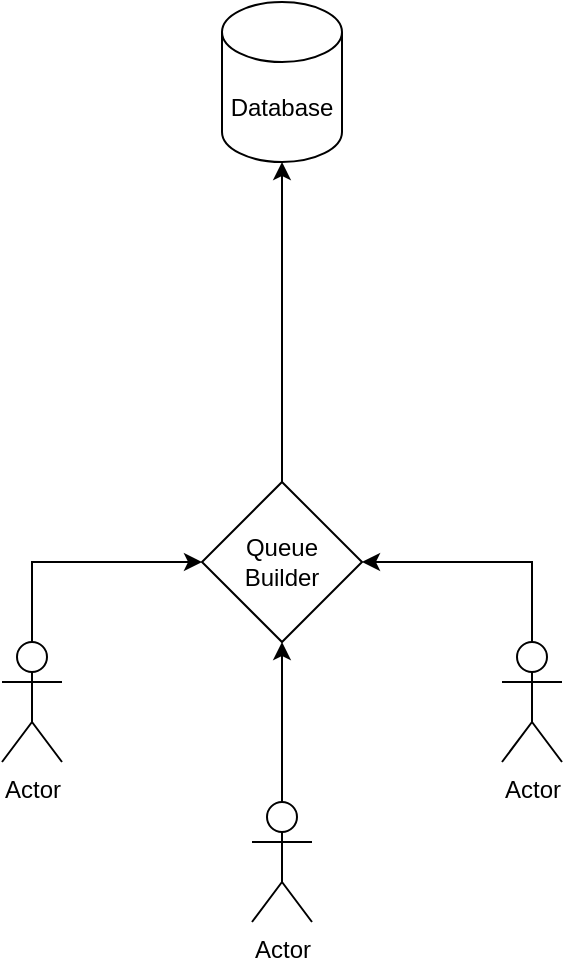 <mxfile version="21.2.9" type="github">
  <diagram name="Page-1" id="gdt6Ws-XXvEJzLM02o73">
    <mxGraphModel dx="1377" dy="788" grid="1" gridSize="10" guides="1" tooltips="1" connect="1" arrows="1" fold="1" page="1" pageScale="1" pageWidth="850" pageHeight="1100" math="0" shadow="0">
      <root>
        <mxCell id="0" />
        <mxCell id="1" parent="0" />
        <mxCell id="MQQ1WQOfpmjCNncr53Cv-4" style="edgeStyle=orthogonalEdgeStyle;rounded=0;orthogonalLoop=1;jettySize=auto;html=1;entryX=0;entryY=0.5;entryDx=0;entryDy=0;exitX=0.5;exitY=0;exitDx=0;exitDy=0;exitPerimeter=0;" edge="1" parent="1" source="MQQ1WQOfpmjCNncr53Cv-1" target="MQQ1WQOfpmjCNncr53Cv-3">
          <mxGeometry relative="1" as="geometry" />
        </mxCell>
        <mxCell id="MQQ1WQOfpmjCNncr53Cv-1" value="Actor" style="shape=umlActor;verticalLabelPosition=bottom;verticalAlign=top;html=1;outlineConnect=0;" vertex="1" parent="1">
          <mxGeometry x="260" y="440" width="30" height="60" as="geometry" />
        </mxCell>
        <mxCell id="MQQ1WQOfpmjCNncr53Cv-5" style="edgeStyle=orthogonalEdgeStyle;rounded=0;orthogonalLoop=1;jettySize=auto;html=1;entryX=1;entryY=0.5;entryDx=0;entryDy=0;exitX=0.5;exitY=0;exitDx=0;exitDy=0;exitPerimeter=0;" edge="1" parent="1" source="MQQ1WQOfpmjCNncr53Cv-2" target="MQQ1WQOfpmjCNncr53Cv-3">
          <mxGeometry relative="1" as="geometry" />
        </mxCell>
        <mxCell id="MQQ1WQOfpmjCNncr53Cv-2" value="Actor" style="shape=umlActor;verticalLabelPosition=bottom;verticalAlign=top;html=1;outlineConnect=0;" vertex="1" parent="1">
          <mxGeometry x="510" y="440" width="30" height="60" as="geometry" />
        </mxCell>
        <mxCell id="MQQ1WQOfpmjCNncr53Cv-11" style="edgeStyle=orthogonalEdgeStyle;rounded=0;orthogonalLoop=1;jettySize=auto;html=1;entryX=0.5;entryY=1;entryDx=0;entryDy=0;entryPerimeter=0;" edge="1" parent="1" source="MQQ1WQOfpmjCNncr53Cv-3" target="MQQ1WQOfpmjCNncr53Cv-6">
          <mxGeometry relative="1" as="geometry" />
        </mxCell>
        <mxCell id="MQQ1WQOfpmjCNncr53Cv-3" value="Queue&lt;br&gt;Builder" style="rhombus;whiteSpace=wrap;html=1;" vertex="1" parent="1">
          <mxGeometry x="360" y="360" width="80" height="80" as="geometry" />
        </mxCell>
        <mxCell id="MQQ1WQOfpmjCNncr53Cv-6" value="Database" style="shape=cylinder3;whiteSpace=wrap;html=1;boundedLbl=1;backgroundOutline=1;size=15;" vertex="1" parent="1">
          <mxGeometry x="370" y="120" width="60" height="80" as="geometry" />
        </mxCell>
        <mxCell id="MQQ1WQOfpmjCNncr53Cv-10" style="edgeStyle=orthogonalEdgeStyle;rounded=0;orthogonalLoop=1;jettySize=auto;html=1;entryX=0.5;entryY=1;entryDx=0;entryDy=0;" edge="1" parent="1" source="MQQ1WQOfpmjCNncr53Cv-9" target="MQQ1WQOfpmjCNncr53Cv-3">
          <mxGeometry relative="1" as="geometry" />
        </mxCell>
        <mxCell id="MQQ1WQOfpmjCNncr53Cv-9" value="Actor" style="shape=umlActor;verticalLabelPosition=bottom;verticalAlign=top;html=1;outlineConnect=0;" vertex="1" parent="1">
          <mxGeometry x="385" y="520" width="30" height="60" as="geometry" />
        </mxCell>
      </root>
    </mxGraphModel>
  </diagram>
</mxfile>
